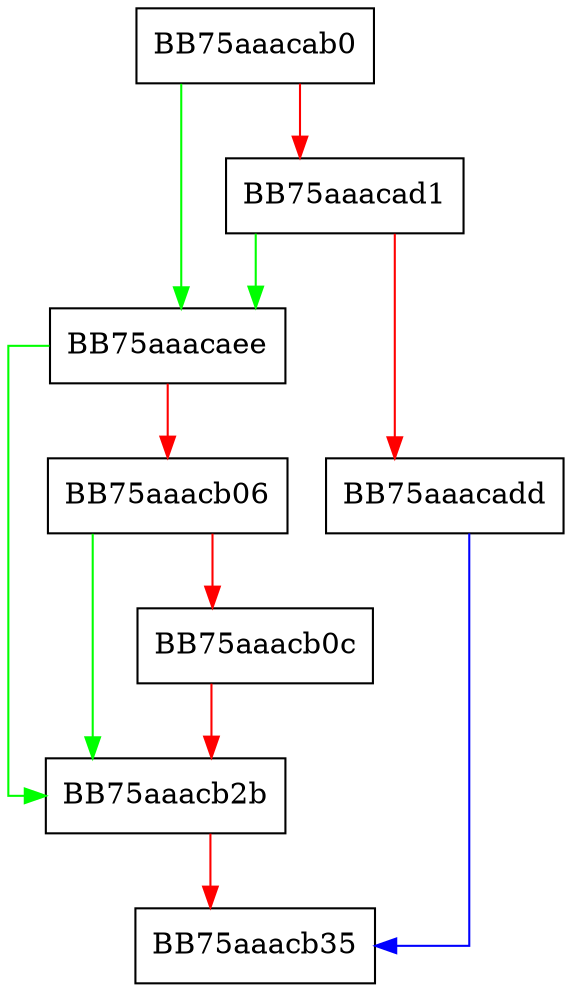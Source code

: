 digraph MoveFileExNoPipe {
  node [shape="box"];
  graph [splines=ortho];
  BB75aaacab0 -> BB75aaacaee [color="green"];
  BB75aaacab0 -> BB75aaacad1 [color="red"];
  BB75aaacad1 -> BB75aaacaee [color="green"];
  BB75aaacad1 -> BB75aaacadd [color="red"];
  BB75aaacadd -> BB75aaacb35 [color="blue"];
  BB75aaacaee -> BB75aaacb2b [color="green"];
  BB75aaacaee -> BB75aaacb06 [color="red"];
  BB75aaacb06 -> BB75aaacb2b [color="green"];
  BB75aaacb06 -> BB75aaacb0c [color="red"];
  BB75aaacb0c -> BB75aaacb2b [color="red"];
  BB75aaacb2b -> BB75aaacb35 [color="red"];
}